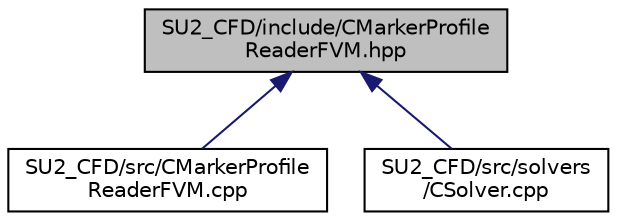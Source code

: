 digraph "SU2_CFD/include/CMarkerProfileReaderFVM.hpp"
{
 // LATEX_PDF_SIZE
  edge [fontname="Helvetica",fontsize="10",labelfontname="Helvetica",labelfontsize="10"];
  node [fontname="Helvetica",fontsize="10",shape=record];
  Node1 [label="SU2_CFD/include/CMarkerProfile\lReaderFVM.hpp",height=0.2,width=0.4,color="black", fillcolor="grey75", style="filled", fontcolor="black",tooltip="Header file for the class CMarkerProfileReaderFVM. The implementations are in the CMarkerProfileReade..."];
  Node1 -> Node2 [dir="back",color="midnightblue",fontsize="10",style="solid",fontname="Helvetica"];
  Node2 [label="SU2_CFD/src/CMarkerProfile\lReaderFVM.cpp",height=0.2,width=0.4,color="black", fillcolor="white", style="filled",URL="$CMarkerProfileReaderFVM_8cpp.html",tooltip="Class that handles the reading of marker profile files."];
  Node1 -> Node3 [dir="back",color="midnightblue",fontsize="10",style="solid",fontname="Helvetica"];
  Node3 [label="SU2_CFD/src/solvers\l/CSolver.cpp",height=0.2,width=0.4,color="black", fillcolor="white", style="filled",URL="$CSolver_8cpp.html",tooltip="Main subroutines for CSolver class."];
}
